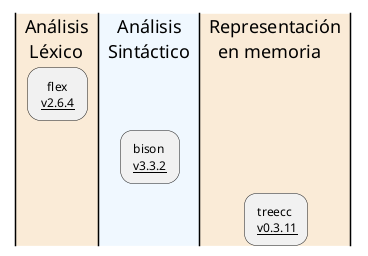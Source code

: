 ' Tomado de página 97-98, diagrama de carriles
' Guia de Referencia del lenguaje PlantUML

@startuml
|#AntiqueWhite| Análisis \n  Léxico |
:   flex 
 __v2.6.4__ ;
kill
|#AliceBlue|   Análisis\n Sintáctico |
: bison
 __v3.3.2__ ;
kill
|#AntiqueWhite| Representación \n   en memoria|
: treecc 
 __v0.3.11__;
kill
@enduml